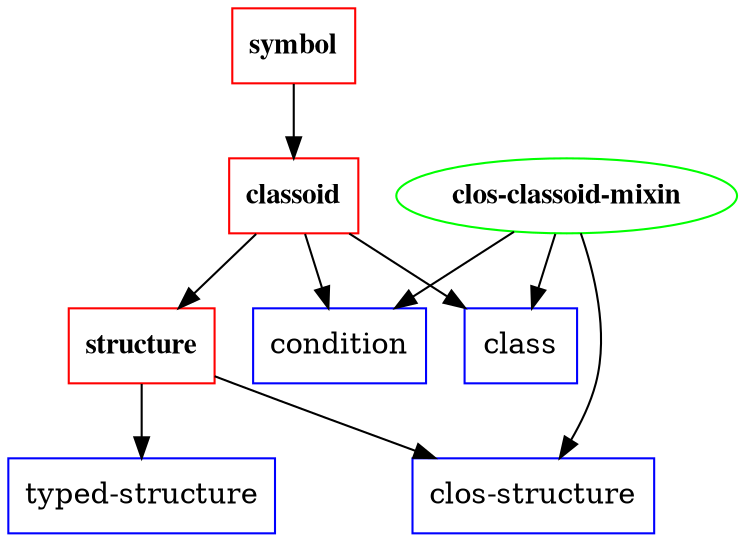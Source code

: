 strict digraph
{
  rankdir = TD;
  node [ shape = box color = blue ]

  symbol    [ color = red fontname = "times bold" ]
  classoid  [ color = red fontname = "times bold" ]
  structure [ color = red fontname = "times bold" ]

  symbol -> classoid -> { structure condition class }

  structure -> { "typed-structure" "clos-structure" }

  "clos-classoid-mixin"
  [ shape = ellipse color = green fontname = "times bold" ]
  "clos-classoid-mixin" -> { condition class "clos-structure" }
}
